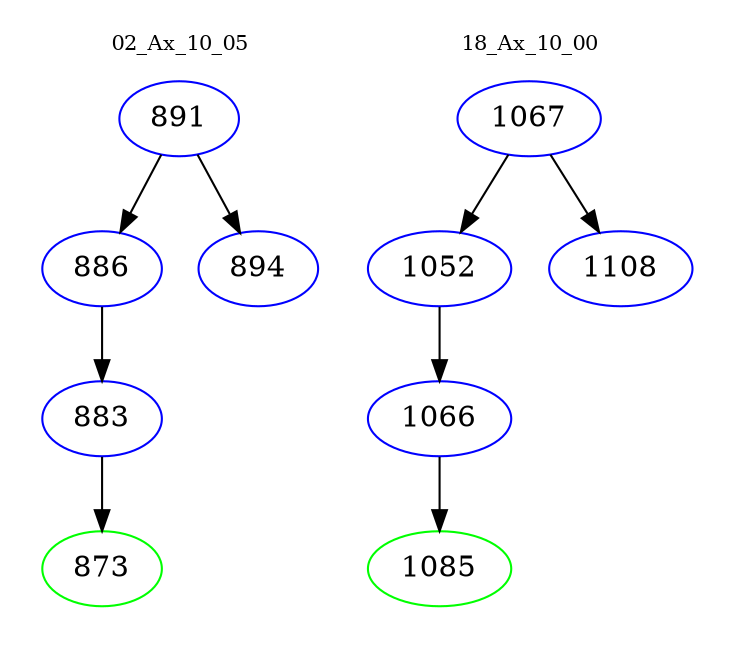 digraph{
subgraph cluster_0 {
color = white
label = "02_Ax_10_05";
fontsize=10;
T0_891 [label="891", color="blue"]
T0_891 -> T0_886 [color="black"]
T0_886 [label="886", color="blue"]
T0_886 -> T0_883 [color="black"]
T0_883 [label="883", color="blue"]
T0_883 -> T0_873 [color="black"]
T0_873 [label="873", color="green"]
T0_891 -> T0_894 [color="black"]
T0_894 [label="894", color="blue"]
}
subgraph cluster_1 {
color = white
label = "18_Ax_10_00";
fontsize=10;
T1_1067 [label="1067", color="blue"]
T1_1067 -> T1_1052 [color="black"]
T1_1052 [label="1052", color="blue"]
T1_1052 -> T1_1066 [color="black"]
T1_1066 [label="1066", color="blue"]
T1_1066 -> T1_1085 [color="black"]
T1_1085 [label="1085", color="green"]
T1_1067 -> T1_1108 [color="black"]
T1_1108 [label="1108", color="blue"]
}
}
